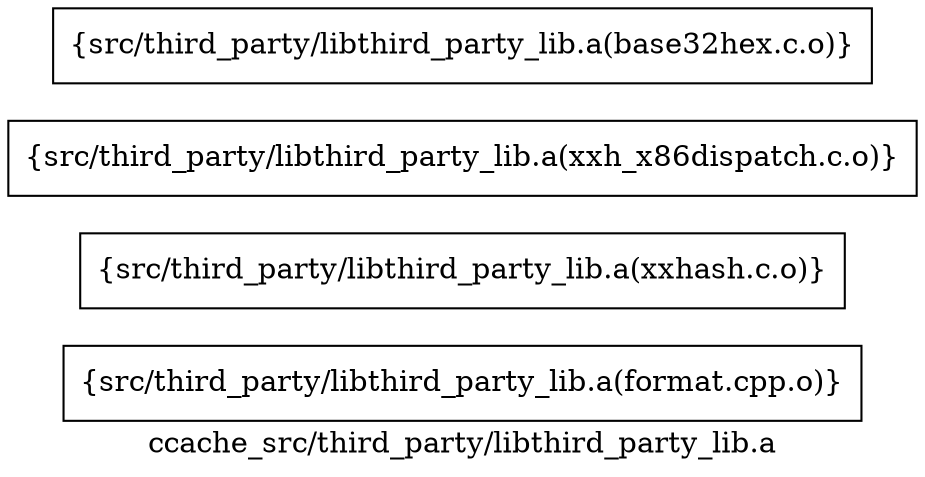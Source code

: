 digraph "ccache_src/third_party/libthird_party_lib.a" {
	label="ccache_src/third_party/libthird_party_lib.a";
	rankdir=LR;

	Node0x55a7c398a458 [shape=record,shape=box,group=0,label="{src/third_party/libthird_party_lib.a(format.cpp.o)}"];
	Node0x55a7c39899b8 [shape=record,shape=box,group=0,label="{src/third_party/libthird_party_lib.a(xxhash.c.o)}"];
	Node0x55a7c3988ce8 [shape=record,shape=box,group=0,label="{src/third_party/libthird_party_lib.a(xxh_x86dispatch.c.o)}"];
	Node0x55a7c398b2b8 [shape=record,shape=box,group=0,label="{src/third_party/libthird_party_lib.a(base32hex.c.o)}"];
}
